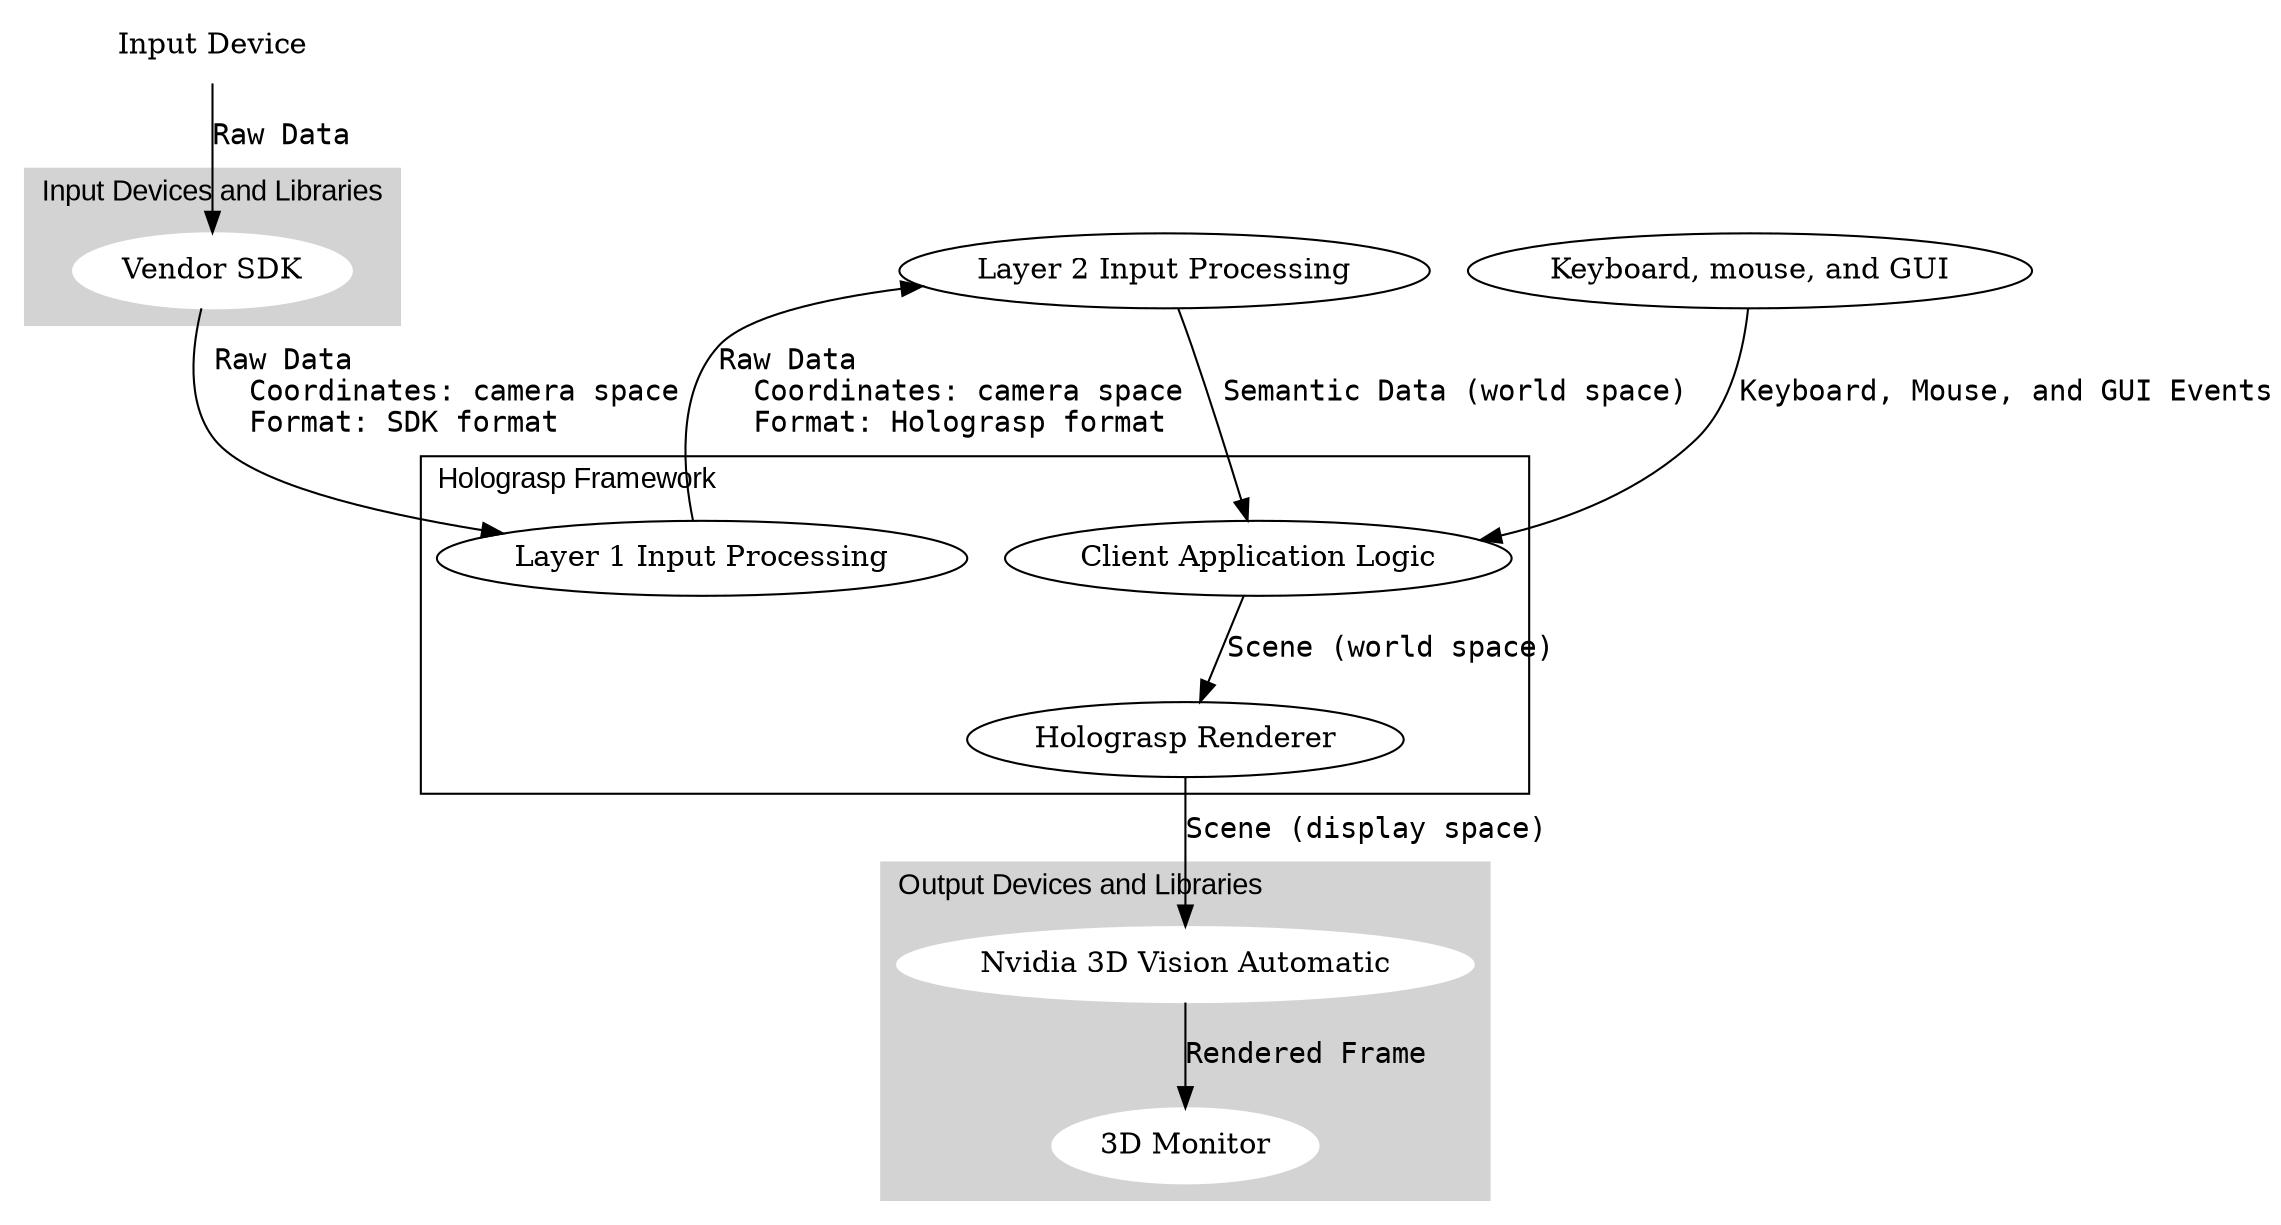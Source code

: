 digraph G {
    edge[fontname="Courier"];
    subgraph clusterinput {
        label="Input Devices and Libraries"
        fontname="Arial";
        labeljust=l;
        node [style=filled,color=white];
        style=filled;
        color=lightgrey;
        inputdevice -> sdk [label="Raw Data"];
        inputdevice [label="Input Device"]
        sdk [label="Vendor SDK"]
    }
    subgraph clusteroutput {
        label="Output Devices and Libraries";
        fontname="Arial";
        labeljust=l;
        node [style=filled,color=white];
        style=filled;
        color=lightgrey;
        //nv3d -> monitor [label="Rendered Frame",constraint=false];
        nv3d -> monitor [label="Rendered Frame"];
        nv3d [label="Nvidia 3D Vision Automatic"];
        monitor [label="3D Monitor"];
    }
    subgraph clusterholograsp {
        label="Holograsp Framework";
        fontname="Arial";
        color=black;
        labeljust=l;
        layer1 -> layer2 [label="Raw Data\l  Coordinates: camera space\l  Format: Holograsp format\l"];
        kbd [label="Keyboard, mouse, and GUI"];
        render [label="Holograsp Renderer"];
        layer1 [label="Layer 1 Input Processing"];
        layer2 [label="Layer 2 Input Processing"];
        layer2 -> app [label="Semantic Data (world space)",weight=100];
        kbd -> app [label="Keyboard, Mouse, and GUI Events",weight=100];
        app -> render [label="Scene (world space)",];
        app [label="Client Application Logic"];
    }
    sdk -> layer1 [label="Raw Data\l  Coordinates: camera space\n  Format: SDK format\l"];
    render -> nv3d [label="Scene (display space)"];

    {rank=same; layer2; kbd;}
    {rank=min; inputdevice;}
}
